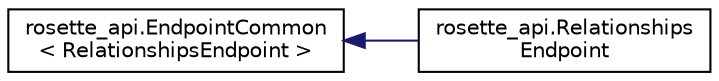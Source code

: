 digraph "Graphical Class Hierarchy"
{
  edge [fontname="Helvetica",fontsize="10",labelfontname="Helvetica",labelfontsize="10"];
  node [fontname="Helvetica",fontsize="10",shape=record];
  rankdir="LR";
  Node0 [label="rosette_api.EndpointCommon\l\< RelationshipsEndpoint \>",height=0.2,width=0.4,color="black", fillcolor="white", style="filled",URL="$classrosette__api_1_1_endpoint_common.html"];
  Node0 -> Node1 [dir="back",color="midnightblue",fontsize="10",style="solid",fontname="Helvetica"];
  Node1 [label="rosette_api.Relationships\lEndpoint",height=0.2,width=0.4,color="black", fillcolor="white", style="filled",URL="$classrosette__api_1_1_relationships_endpoint.html"];
}
